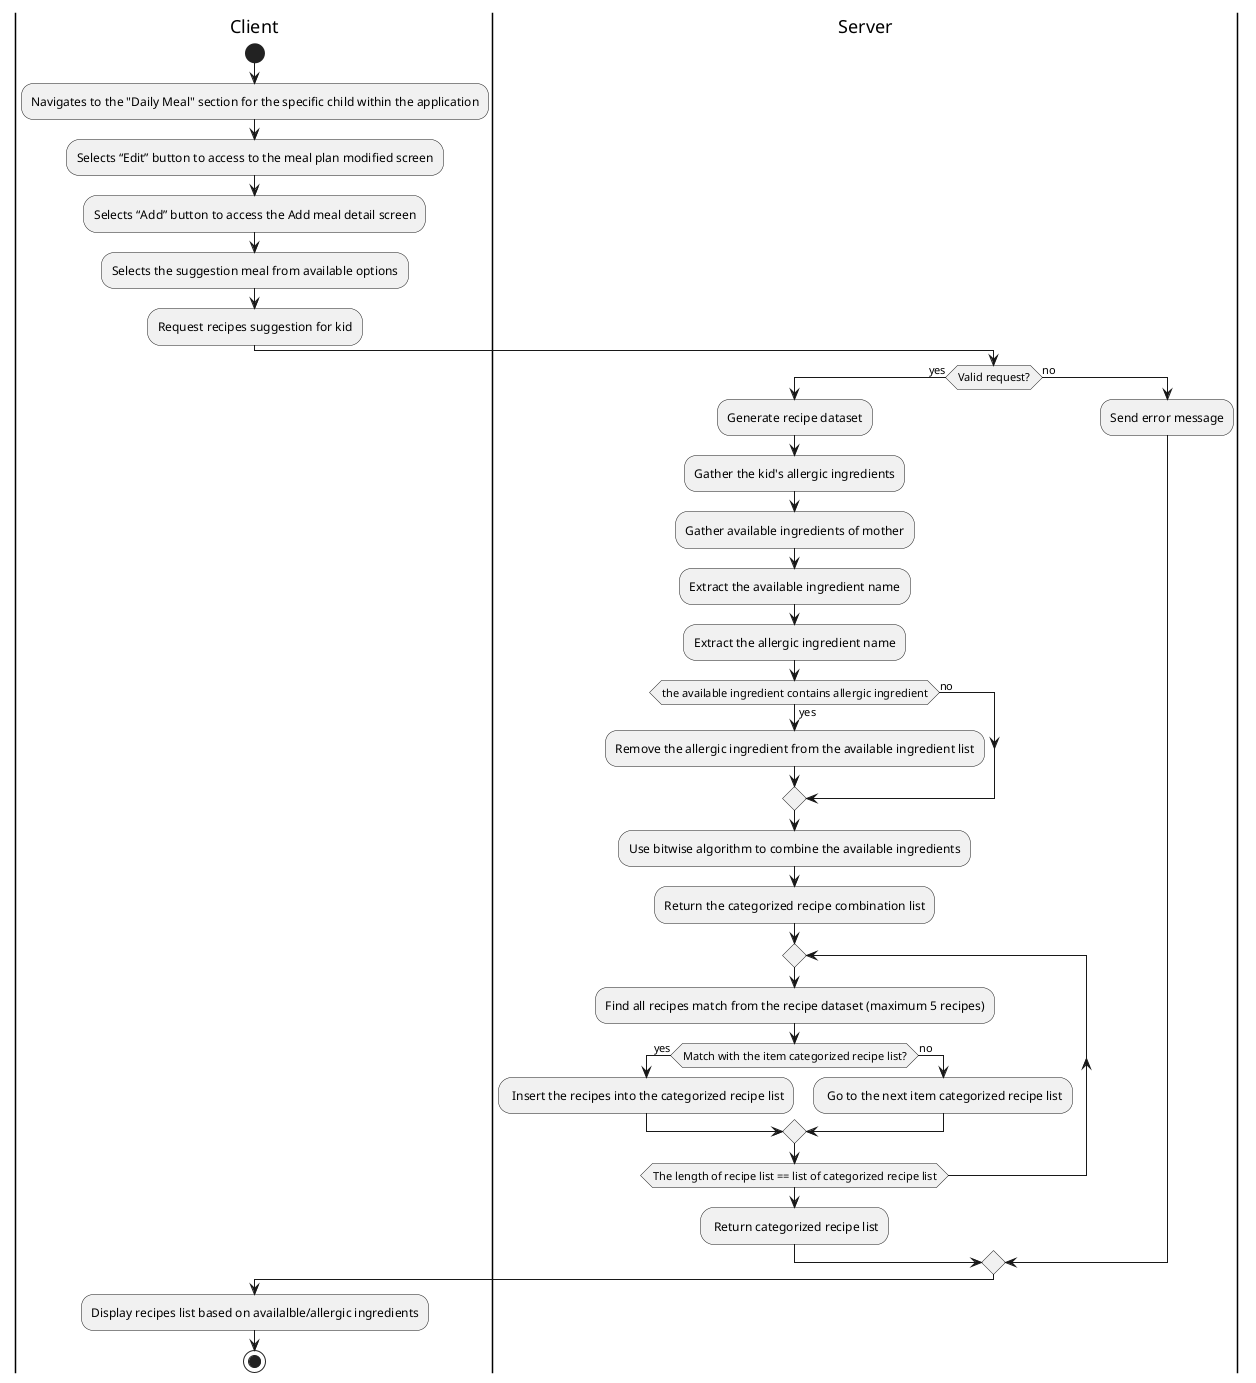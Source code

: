 @startuml
|Client|
start
:Navigates to the "Daily Meal" section for the specific child within the application;
:Selects “Edit” button to access to the meal plan modified screen;
:Selects “Add” button to access the Add meal detail screen;
:Selects the suggestion meal from available options;
:Request recipes suggestion for kid;
|Server|
if (Valid request?) then (yes)
  :Generate recipe dataset;
  :Gather the kid's allergic ingredients;
  :Gather available ingredients of mother;
  :Extract the available ingredient name;
  :Extract the allergic ingredient name;
  if (the available ingredient contains allergic ingredient) then (yes)
    :Remove the allergic ingredient from the available ingredient list;
    else (no)
  endif
  :Use bitwise algorithm to combine the available ingredients;
  :Return the categorized recipe combination list;
  repeat
    :Find all recipes match from the recipe dataset (maximum 5 recipes);
    if (Match with the item categorized recipe list?) then (yes)
        : Insert the recipes into the categorized recipe list;
    else (no)
        : Go to the next item categorized recipe list;
    endif
  repeat while (The length of recipe list == list of categorized recipe list);
: Return categorized recipe list;
else (no)
  :Send error message;
endif
|Client|
:Display recipes list based on availalble/allergic ingredients;
stop
@enduml
